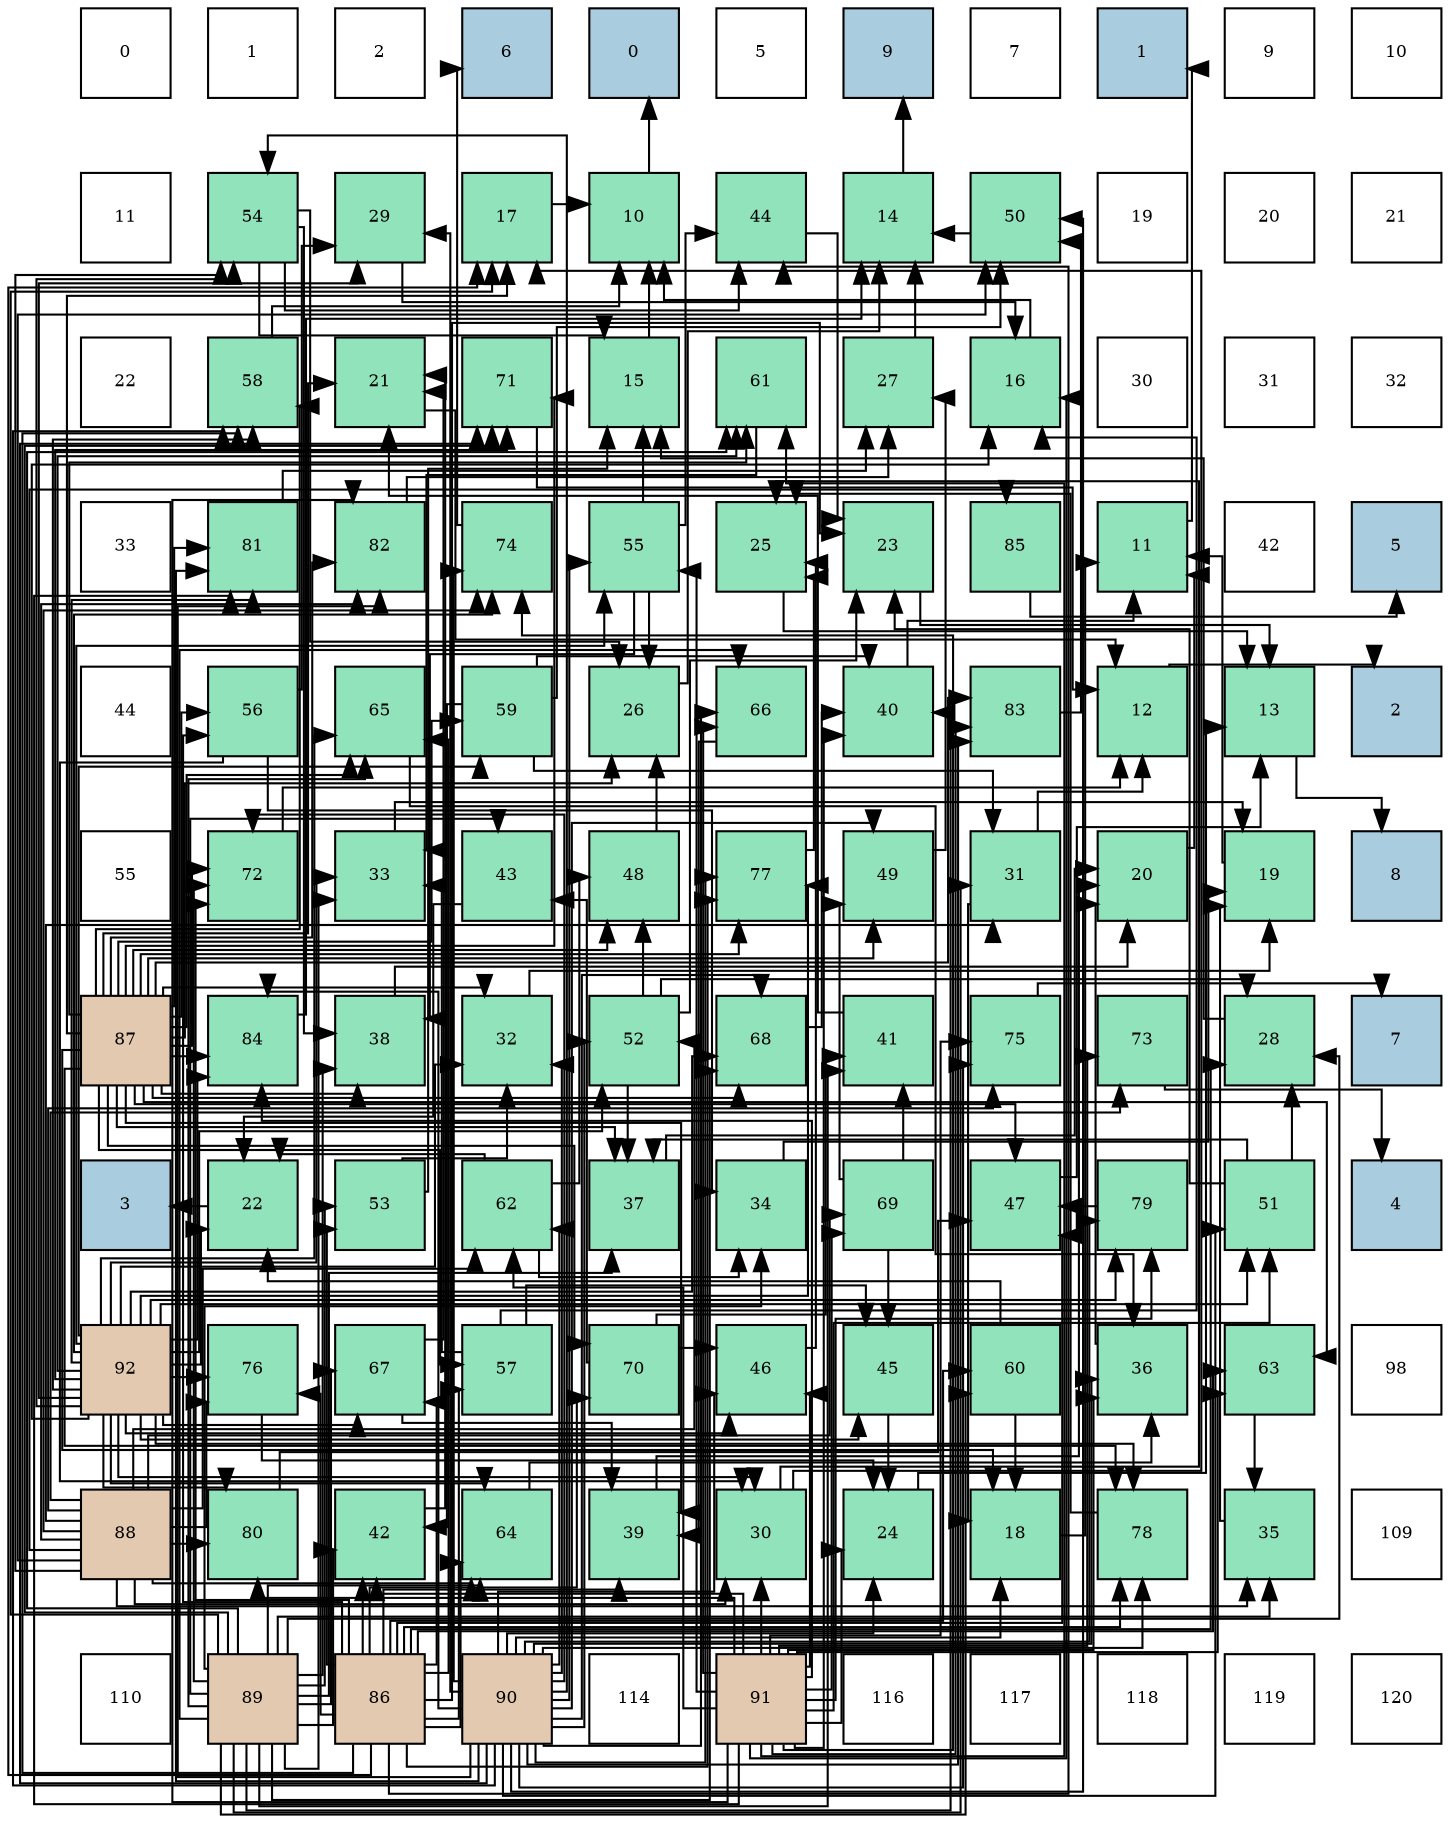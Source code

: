 digraph layout{
 rankdir=TB;
 splines=ortho;
 node [style=filled shape=square fixedsize=true width=0.6];
0[label="0", fontsize=8, fillcolor="#ffffff"];
1[label="1", fontsize=8, fillcolor="#ffffff"];
2[label="2", fontsize=8, fillcolor="#ffffff"];
3[label="6", fontsize=8, fillcolor="#a9ccde"];
4[label="0", fontsize=8, fillcolor="#a9ccde"];
5[label="5", fontsize=8, fillcolor="#ffffff"];
6[label="9", fontsize=8, fillcolor="#a9ccde"];
7[label="7", fontsize=8, fillcolor="#ffffff"];
8[label="1", fontsize=8, fillcolor="#a9ccde"];
9[label="9", fontsize=8, fillcolor="#ffffff"];
10[label="10", fontsize=8, fillcolor="#ffffff"];
11[label="11", fontsize=8, fillcolor="#ffffff"];
12[label="54", fontsize=8, fillcolor="#91e3bb"];
13[label="29", fontsize=8, fillcolor="#91e3bb"];
14[label="17", fontsize=8, fillcolor="#91e3bb"];
15[label="10", fontsize=8, fillcolor="#91e3bb"];
16[label="44", fontsize=8, fillcolor="#91e3bb"];
17[label="14", fontsize=8, fillcolor="#91e3bb"];
18[label="50", fontsize=8, fillcolor="#91e3bb"];
19[label="19", fontsize=8, fillcolor="#ffffff"];
20[label="20", fontsize=8, fillcolor="#ffffff"];
21[label="21", fontsize=8, fillcolor="#ffffff"];
22[label="22", fontsize=8, fillcolor="#ffffff"];
23[label="58", fontsize=8, fillcolor="#91e3bb"];
24[label="21", fontsize=8, fillcolor="#91e3bb"];
25[label="71", fontsize=8, fillcolor="#91e3bb"];
26[label="15", fontsize=8, fillcolor="#91e3bb"];
27[label="61", fontsize=8, fillcolor="#91e3bb"];
28[label="27", fontsize=8, fillcolor="#91e3bb"];
29[label="16", fontsize=8, fillcolor="#91e3bb"];
30[label="30", fontsize=8, fillcolor="#ffffff"];
31[label="31", fontsize=8, fillcolor="#ffffff"];
32[label="32", fontsize=8, fillcolor="#ffffff"];
33[label="33", fontsize=8, fillcolor="#ffffff"];
34[label="81", fontsize=8, fillcolor="#91e3bb"];
35[label="82", fontsize=8, fillcolor="#91e3bb"];
36[label="74", fontsize=8, fillcolor="#91e3bb"];
37[label="55", fontsize=8, fillcolor="#91e3bb"];
38[label="25", fontsize=8, fillcolor="#91e3bb"];
39[label="23", fontsize=8, fillcolor="#91e3bb"];
40[label="85", fontsize=8, fillcolor="#91e3bb"];
41[label="11", fontsize=8, fillcolor="#91e3bb"];
42[label="42", fontsize=8, fillcolor="#ffffff"];
43[label="5", fontsize=8, fillcolor="#a9ccde"];
44[label="44", fontsize=8, fillcolor="#ffffff"];
45[label="56", fontsize=8, fillcolor="#91e3bb"];
46[label="65", fontsize=8, fillcolor="#91e3bb"];
47[label="59", fontsize=8, fillcolor="#91e3bb"];
48[label="26", fontsize=8, fillcolor="#91e3bb"];
49[label="66", fontsize=8, fillcolor="#91e3bb"];
50[label="40", fontsize=8, fillcolor="#91e3bb"];
51[label="83", fontsize=8, fillcolor="#91e3bb"];
52[label="12", fontsize=8, fillcolor="#91e3bb"];
53[label="13", fontsize=8, fillcolor="#91e3bb"];
54[label="2", fontsize=8, fillcolor="#a9ccde"];
55[label="55", fontsize=8, fillcolor="#ffffff"];
56[label="72", fontsize=8, fillcolor="#91e3bb"];
57[label="33", fontsize=8, fillcolor="#91e3bb"];
58[label="43", fontsize=8, fillcolor="#91e3bb"];
59[label="48", fontsize=8, fillcolor="#91e3bb"];
60[label="77", fontsize=8, fillcolor="#91e3bb"];
61[label="49", fontsize=8, fillcolor="#91e3bb"];
62[label="31", fontsize=8, fillcolor="#91e3bb"];
63[label="20", fontsize=8, fillcolor="#91e3bb"];
64[label="19", fontsize=8, fillcolor="#91e3bb"];
65[label="8", fontsize=8, fillcolor="#a9ccde"];
66[label="87", fontsize=8, fillcolor="#e3c9af"];
67[label="84", fontsize=8, fillcolor="#91e3bb"];
68[label="38", fontsize=8, fillcolor="#91e3bb"];
69[label="32", fontsize=8, fillcolor="#91e3bb"];
70[label="52", fontsize=8, fillcolor="#91e3bb"];
71[label="68", fontsize=8, fillcolor="#91e3bb"];
72[label="41", fontsize=8, fillcolor="#91e3bb"];
73[label="75", fontsize=8, fillcolor="#91e3bb"];
74[label="73", fontsize=8, fillcolor="#91e3bb"];
75[label="28", fontsize=8, fillcolor="#91e3bb"];
76[label="7", fontsize=8, fillcolor="#a9ccde"];
77[label="3", fontsize=8, fillcolor="#a9ccde"];
78[label="22", fontsize=8, fillcolor="#91e3bb"];
79[label="53", fontsize=8, fillcolor="#91e3bb"];
80[label="62", fontsize=8, fillcolor="#91e3bb"];
81[label="37", fontsize=8, fillcolor="#91e3bb"];
82[label="34", fontsize=8, fillcolor="#91e3bb"];
83[label="69", fontsize=8, fillcolor="#91e3bb"];
84[label="47", fontsize=8, fillcolor="#91e3bb"];
85[label="79", fontsize=8, fillcolor="#91e3bb"];
86[label="51", fontsize=8, fillcolor="#91e3bb"];
87[label="4", fontsize=8, fillcolor="#a9ccde"];
88[label="92", fontsize=8, fillcolor="#e3c9af"];
89[label="76", fontsize=8, fillcolor="#91e3bb"];
90[label="67", fontsize=8, fillcolor="#91e3bb"];
91[label="57", fontsize=8, fillcolor="#91e3bb"];
92[label="70", fontsize=8, fillcolor="#91e3bb"];
93[label="46", fontsize=8, fillcolor="#91e3bb"];
94[label="45", fontsize=8, fillcolor="#91e3bb"];
95[label="60", fontsize=8, fillcolor="#91e3bb"];
96[label="36", fontsize=8, fillcolor="#91e3bb"];
97[label="63", fontsize=8, fillcolor="#91e3bb"];
98[label="98", fontsize=8, fillcolor="#ffffff"];
99[label="88", fontsize=8, fillcolor="#e3c9af"];
100[label="80", fontsize=8, fillcolor="#91e3bb"];
101[label="42", fontsize=8, fillcolor="#91e3bb"];
102[label="64", fontsize=8, fillcolor="#91e3bb"];
103[label="39", fontsize=8, fillcolor="#91e3bb"];
104[label="30", fontsize=8, fillcolor="#91e3bb"];
105[label="24", fontsize=8, fillcolor="#91e3bb"];
106[label="18", fontsize=8, fillcolor="#91e3bb"];
107[label="78", fontsize=8, fillcolor="#91e3bb"];
108[label="35", fontsize=8, fillcolor="#91e3bb"];
109[label="109", fontsize=8, fillcolor="#ffffff"];
110[label="110", fontsize=8, fillcolor="#ffffff"];
111[label="89", fontsize=8, fillcolor="#e3c9af"];
112[label="86", fontsize=8, fillcolor="#e3c9af"];
113[label="90", fontsize=8, fillcolor="#e3c9af"];
114[label="114", fontsize=8, fillcolor="#ffffff"];
115[label="91", fontsize=8, fillcolor="#e3c9af"];
116[label="116", fontsize=8, fillcolor="#ffffff"];
117[label="117", fontsize=8, fillcolor="#ffffff"];
118[label="118", fontsize=8, fillcolor="#ffffff"];
119[label="119", fontsize=8, fillcolor="#ffffff"];
120[label="120", fontsize=8, fillcolor="#ffffff"];
edge [constraint=false, style=vis];15 -> 4;
41 -> 8;
52 -> 54;
53 -> 65;
17 -> 6;
26 -> 15;
29 -> 15;
14 -> 15;
106 -> 41;
64 -> 41;
63 -> 41;
24 -> 52;
78 -> 77;
39 -> 53;
105 -> 53;
38 -> 53;
48 -> 17;
28 -> 17;
75 -> 26;
13 -> 29;
104 -> 14;
104 -> 38;
62 -> 52;
62 -> 106;
69 -> 64;
57 -> 64;
82 -> 64;
108 -> 64;
96 -> 63;
81 -> 63;
68 -> 63;
103 -> 63;
50 -> 41;
72 -> 24;
101 -> 24;
58 -> 78;
16 -> 39;
94 -> 105;
93 -> 38;
84 -> 53;
59 -> 48;
61 -> 28;
18 -> 17;
86 -> 39;
86 -> 75;
86 -> 81;
70 -> 39;
70 -> 75;
70 -> 81;
70 -> 59;
79 -> 26;
79 -> 69;
12 -> 26;
12 -> 48;
12 -> 68;
12 -> 16;
37 -> 26;
37 -> 48;
37 -> 68;
37 -> 16;
45 -> 13;
45 -> 104;
45 -> 82;
91 -> 29;
91 -> 57;
91 -> 94;
23 -> 15;
47 -> 62;
47 -> 50;
47 -> 101;
47 -> 18;
95 -> 106;
95 -> 78;
27 -> 57;
80 -> 78;
80 -> 82;
80 -> 59;
97 -> 108;
102 -> 96;
46 -> 96;
49 -> 103;
90 -> 24;
90 -> 103;
71 -> 50;
83 -> 72;
83 -> 94;
83 -> 61;
92 -> 72;
92 -> 58;
92 -> 93;
25 -> 52;
56 -> 52;
74 -> 87;
36 -> 3;
73 -> 76;
89 -> 105;
60 -> 38;
107 -> 38;
85 -> 84;
100 -> 84;
34 -> 28;
35 -> 28;
51 -> 18;
67 -> 17;
40 -> 43;
112 -> 14;
112 -> 39;
112 -> 75;
112 -> 103;
112 -> 101;
112 -> 16;
112 -> 84;
112 -> 79;
112 -> 45;
112 -> 91;
112 -> 23;
112 -> 95;
112 -> 97;
112 -> 102;
112 -> 46;
112 -> 90;
112 -> 92;
112 -> 56;
112 -> 89;
112 -> 60;
112 -> 107;
66 -> 14;
66 -> 106;
66 -> 24;
66 -> 48;
66 -> 69;
66 -> 81;
66 -> 68;
66 -> 103;
66 -> 84;
66 -> 59;
66 -> 61;
66 -> 45;
66 -> 91;
66 -> 23;
66 -> 47;
66 -> 27;
66 -> 97;
66 -> 46;
66 -> 71;
66 -> 92;
66 -> 25;
66 -> 56;
66 -> 60;
66 -> 107;
66 -> 34;
66 -> 35;
66 -> 51;
66 -> 67;
99 -> 104;
99 -> 62;
99 -> 108;
99 -> 18;
99 -> 70;
99 -> 12;
99 -> 80;
99 -> 102;
99 -> 83;
99 -> 74;
99 -> 36;
99 -> 73;
99 -> 89;
99 -> 100;
99 -> 35;
99 -> 40;
111 -> 14;
111 -> 75;
111 -> 62;
111 -> 57;
111 -> 82;
111 -> 108;
111 -> 81;
111 -> 68;
111 -> 50;
111 -> 72;
111 -> 101;
111 -> 58;
111 -> 79;
111 -> 95;
111 -> 27;
111 -> 102;
111 -> 46;
111 -> 49;
111 -> 90;
111 -> 71;
111 -> 25;
111 -> 56;
113 -> 106;
113 -> 105;
113 -> 13;
113 -> 69;
113 -> 96;
113 -> 93;
113 -> 61;
113 -> 18;
113 -> 86;
113 -> 70;
113 -> 12;
113 -> 37;
113 -> 23;
113 -> 80;
113 -> 49;
113 -> 71;
113 -> 25;
113 -> 56;
113 -> 36;
113 -> 73;
113 -> 60;
113 -> 107;
113 -> 85;
113 -> 34;
113 -> 35;
113 -> 51;
113 -> 67;
115 -> 29;
115 -> 105;
115 -> 104;
115 -> 96;
115 -> 50;
115 -> 101;
115 -> 93;
115 -> 86;
115 -> 37;
115 -> 27;
115 -> 80;
115 -> 97;
115 -> 49;
115 -> 83;
115 -> 74;
115 -> 36;
115 -> 73;
115 -> 85;
115 -> 100;
115 -> 34;
115 -> 35;
115 -> 51;
115 -> 67;
88 -> 29;
88 -> 78;
88 -> 13;
88 -> 104;
88 -> 69;
88 -> 57;
88 -> 94;
88 -> 93;
88 -> 86;
88 -> 70;
88 -> 12;
88 -> 37;
88 -> 23;
88 -> 47;
88 -> 27;
88 -> 102;
88 -> 46;
88 -> 90;
88 -> 71;
88 -> 25;
88 -> 36;
88 -> 89;
88 -> 60;
88 -> 107;
88 -> 85;
88 -> 100;
88 -> 34;
88 -> 67;
edge [constraint=true, style=invis];
0 -> 11 -> 22 -> 33 -> 44 -> 55 -> 66 -> 77 -> 88 -> 99 -> 110;
1 -> 12 -> 23 -> 34 -> 45 -> 56 -> 67 -> 78 -> 89 -> 100 -> 111;
2 -> 13 -> 24 -> 35 -> 46 -> 57 -> 68 -> 79 -> 90 -> 101 -> 112;
3 -> 14 -> 25 -> 36 -> 47 -> 58 -> 69 -> 80 -> 91 -> 102 -> 113;
4 -> 15 -> 26 -> 37 -> 48 -> 59 -> 70 -> 81 -> 92 -> 103 -> 114;
5 -> 16 -> 27 -> 38 -> 49 -> 60 -> 71 -> 82 -> 93 -> 104 -> 115;
6 -> 17 -> 28 -> 39 -> 50 -> 61 -> 72 -> 83 -> 94 -> 105 -> 116;
7 -> 18 -> 29 -> 40 -> 51 -> 62 -> 73 -> 84 -> 95 -> 106 -> 117;
8 -> 19 -> 30 -> 41 -> 52 -> 63 -> 74 -> 85 -> 96 -> 107 -> 118;
9 -> 20 -> 31 -> 42 -> 53 -> 64 -> 75 -> 86 -> 97 -> 108 -> 119;
10 -> 21 -> 32 -> 43 -> 54 -> 65 -> 76 -> 87 -> 98 -> 109 -> 120;
rank = same {0 -> 1 -> 2 -> 3 -> 4 -> 5 -> 6 -> 7 -> 8 -> 9 -> 10};
rank = same {11 -> 12 -> 13 -> 14 -> 15 -> 16 -> 17 -> 18 -> 19 -> 20 -> 21};
rank = same {22 -> 23 -> 24 -> 25 -> 26 -> 27 -> 28 -> 29 -> 30 -> 31 -> 32};
rank = same {33 -> 34 -> 35 -> 36 -> 37 -> 38 -> 39 -> 40 -> 41 -> 42 -> 43};
rank = same {44 -> 45 -> 46 -> 47 -> 48 -> 49 -> 50 -> 51 -> 52 -> 53 -> 54};
rank = same {55 -> 56 -> 57 -> 58 -> 59 -> 60 -> 61 -> 62 -> 63 -> 64 -> 65};
rank = same {66 -> 67 -> 68 -> 69 -> 70 -> 71 -> 72 -> 73 -> 74 -> 75 -> 76};
rank = same {77 -> 78 -> 79 -> 80 -> 81 -> 82 -> 83 -> 84 -> 85 -> 86 -> 87};
rank = same {88 -> 89 -> 90 -> 91 -> 92 -> 93 -> 94 -> 95 -> 96 -> 97 -> 98};
rank = same {99 -> 100 -> 101 -> 102 -> 103 -> 104 -> 105 -> 106 -> 107 -> 108 -> 109};
rank = same {110 -> 111 -> 112 -> 113 -> 114 -> 115 -> 116 -> 117 -> 118 -> 119 -> 120};
}
